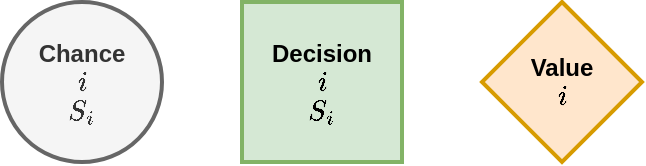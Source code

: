 <mxfile version="13.3.9" type="device"><diagram id="cxIiOtYGRTE8TDBf8hk0" name="Page-1"><mxGraphModel dx="1422" dy="881" grid="1" gridSize="10" guides="1" tooltips="1" connect="1" arrows="1" fold="1" page="1" pageScale="1" pageWidth="850" pageHeight="1100" math="1" shadow="0"><root><mxCell id="0"/><mxCell id="1" parent="0"/><mxCell id="nCAqUqSmB_5E_8_PiaAX-5" value="&lt;b&gt;Chance&lt;/b&gt;&lt;br&gt;`i`&lt;br&gt;`S_i`" style="ellipse;whiteSpace=wrap;html=1;aspect=fixed;fillColor=#f5f5f5;strokeColor=#666666;fontColor=#333333;strokeWidth=2;perimeterSpacing=2;" parent="1" vertex="1"><mxGeometry x="120" y="80" width="80" height="80" as="geometry"/></mxCell><mxCell id="nCAqUqSmB_5E_8_PiaAX-6" value="&lt;b&gt;Decision&lt;/b&gt;&lt;br&gt;`i`&lt;br&gt;`S_i`" style="whiteSpace=wrap;html=1;aspect=fixed;fontFamily=Helvetica;fontSize=12;align=center;strokeColor=#82b366;fillColor=#d5e8d4;strokeWidth=2;perimeterSpacing=2;" parent="1" vertex="1"><mxGeometry x="240" y="80" width="80" height="80" as="geometry"/></mxCell><mxCell id="nCAqUqSmB_5E_8_PiaAX-7" value="&lt;b&gt;Value&lt;/b&gt;&lt;br&gt;`i`" style="rhombus;whiteSpace=wrap;html=1;fontFamily=Helvetica;fontSize=12;fontColor=#000000;align=center;strokeColor=#d79b00;fillColor=#ffe6cc;strokeWidth=2;perimeterSpacing=2;" parent="1" vertex="1"><mxGeometry x="360" y="80" width="80" height="80" as="geometry"/></mxCell></root></mxGraphModel></diagram></mxfile>